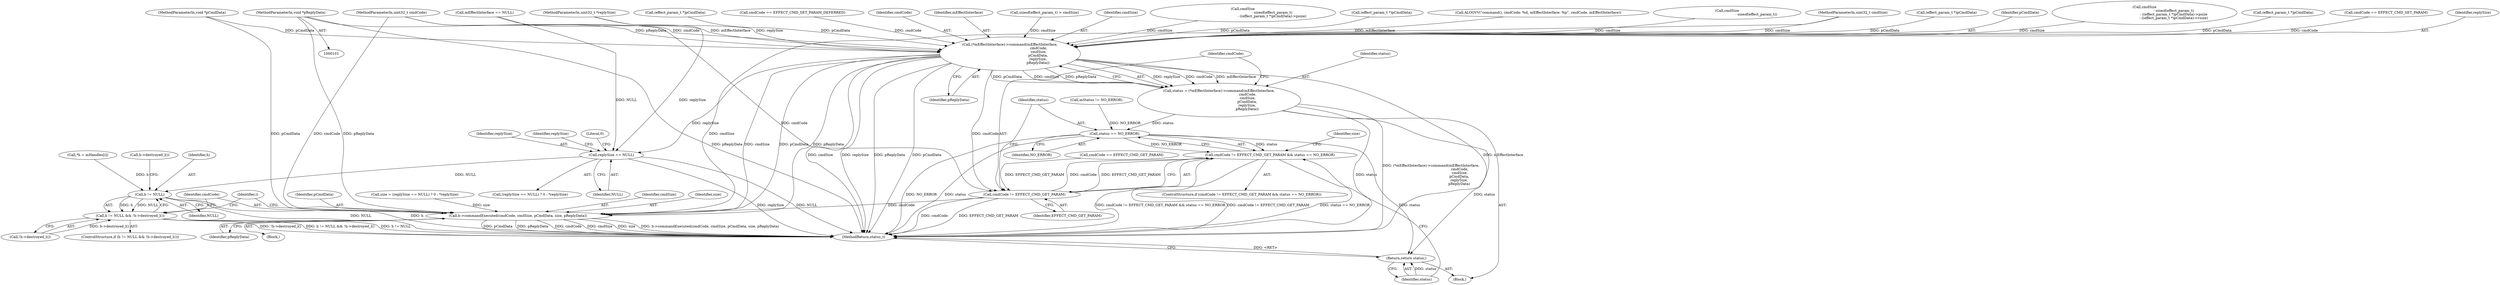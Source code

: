 digraph "0_Android_c894aa36be535886a8e5ff02cdbcd07dd24618f6@pointer" {
"1000106" [label="(MethodParameterIn,void *pReplyData)"];
"1000239" [label="(Call,(*mEffectInterface)->command(mEffectInterface,\n                                                    cmdCode,\n                                                    cmdSize,\n                                                   pCmdData,\n                                                   replySize,\n                                                   pReplyData))"];
"1000237" [label="(Call,status = (*mEffectInterface)->command(mEffectInterface,\n                                                    cmdCode,\n                                                    cmdSize,\n                                                   pCmdData,\n                                                   replySize,\n                                                   pReplyData))"];
"1000251" [label="(Call,status == NO_ERROR)"];
"1000247" [label="(Call,cmdCode != EFFECT_CMD_GET_PARAM && status == NO_ERROR)"];
"1000296" [label="(Return,return status;)"];
"1000248" [label="(Call,cmdCode != EFFECT_CMD_GET_PARAM)"];
"1000290" [label="(Call,h->commandExecuted(cmdCode, cmdSize, pCmdData, size, pReplyData))"];
"1000259" [label="(Call,replySize == NULL)"];
"1000284" [label="(Call,h != NULL)"];
"1000283" [label="(Call,h != NULL && !h->destroyed_l())"];
"1000103" [label="(MethodParameterIn,uint32_t cmdSize)"];
"1000297" [label="(Identifier,status)"];
"1000109" [label="(Call,ALOGVV(\"command(), cmdCode: %d, mEffectInterface: %p\", cmdCode, mEffectInterface))"];
"1000250" [label="(Identifier,EFFECT_CMD_GET_PARAM)"];
"1000287" [label="(Call,!h->destroyed_l())"];
"1000260" [label="(Identifier,replySize)"];
"1000181" [label="(Call,cmdSize\n                                                     - sizeof(effect_param_t))"];
"1000177" [label="(Call,(effect_param_t *)pCmdData)"];
"1000256" [label="(Call,size = (replySize == NULL) ? 0 : *replySize)"];
"1000245" [label="(Identifier,pReplyData)"];
"1000243" [label="(Identifier,pCmdData)"];
"1000118" [label="(Call,mEffectInterface == NULL)"];
"1000213" [label="(Call,cmdSize\n                                                     - sizeof(effect_param_t)\n                                                     - ((effect_param_t *)pCmdData)->psize\n                                                     - ((effect_param_t *)pCmdData)->vsize)"];
"1000104" [label="(MethodParameterIn,void *pCmdData)"];
"1000237" [label="(Call,status = (*mEffectInterface)->command(mEffectInterface,\n                                                    cmdCode,\n                                                    cmdSize,\n                                                   pCmdData,\n                                                   replySize,\n                                                   pReplyData))"];
"1000274" [label="(Identifier,i)"];
"1000292" [label="(Identifier,cmdSize)"];
"1000246" [label="(ControlStructure,if (cmdCode != EFFECT_CMD_GET_PARAM && status == NO_ERROR))"];
"1000198" [label="(Call,(effect_param_t *)pCmdData)"];
"1000283" [label="(Call,h != NULL && !h->destroyed_l())"];
"1000294" [label="(Identifier,size)"];
"1000264" [label="(Identifier,replySize)"];
"1000163" [label="(Call,cmdCode == EFFECT_CMD_SET_PARAM)"];
"1000262" [label="(Literal,0)"];
"1000244" [label="(Identifier,replySize)"];
"1000225" [label="(Call,(effect_param_t *)pCmdData)"];
"1000259" [label="(Call,replySize == NULL)"];
"1000257" [label="(Identifier,size)"];
"1000295" [label="(Identifier,pReplyData)"];
"1000251" [label="(Call,status == NO_ERROR)"];
"1000258" [label="(Call,(replySize == NULL) ? 0 : *replySize)"];
"1000261" [label="(Identifier,NULL)"];
"1000166" [label="(Call,cmdCode == EFFECT_CMD_SET_PARAM_DEFERRED)"];
"1000293" [label="(Identifier,pCmdData)"];
"1000241" [label="(Identifier,cmdCode)"];
"1000105" [label="(MethodParameterIn,uint32_t *replySize)"];
"1000284" [label="(Call,h != NULL)"];
"1000240" [label="(Identifier,mEffectInterface)"];
"1000170" [label="(Call,sizeof(effect_param_t) > cmdSize)"];
"1000253" [label="(Identifier,NO_ERROR)"];
"1000242" [label="(Identifier,cmdSize)"];
"1000248" [label="(Call,cmdCode != EFFECT_CMD_GET_PARAM)"];
"1000277" [label="(Call,*h = mHandles[i])"];
"1000298" [label="(MethodReturn,status_t)"];
"1000102" [label="(MethodParameterIn,uint32_t cmdCode)"];
"1000249" [label="(Identifier,cmdCode)"];
"1000288" [label="(Call,h->destroyed_l())"];
"1000107" [label="(Block,)"];
"1000247" [label="(Call,cmdCode != EFFECT_CMD_GET_PARAM && status == NO_ERROR)"];
"1000291" [label="(Identifier,cmdCode)"];
"1000285" [label="(Identifier,h)"];
"1000106" [label="(MethodParameterIn,void *pReplyData)"];
"1000286" [label="(Identifier,NULL)"];
"1000192" [label="(Call,cmdSize\n                                                     - sizeof(effect_param_t)\n                                                     - ((effect_param_t *)pCmdData)->psize)"];
"1000296" [label="(Return,return status;)"];
"1000239" [label="(Call,(*mEffectInterface)->command(mEffectInterface,\n                                                    cmdCode,\n                                                    cmdSize,\n                                                   pCmdData,\n                                                   replySize,\n                                                   pReplyData))"];
"1000125" [label="(Call,mStatus != NO_ERROR)"];
"1000133" [label="(Call,cmdCode == EFFECT_CMD_GET_PARAM)"];
"1000289" [label="(Block,)"];
"1000290" [label="(Call,h->commandExecuted(cmdCode, cmdSize, pCmdData, size, pReplyData))"];
"1000252" [label="(Identifier,status)"];
"1000238" [label="(Identifier,status)"];
"1000144" [label="(Call,(effect_param_t *)pCmdData)"];
"1000282" [label="(ControlStructure,if (h != NULL && !h->destroyed_l()))"];
"1000106" -> "1000101"  [label="AST: "];
"1000106" -> "1000298"  [label="DDG: pReplyData"];
"1000106" -> "1000239"  [label="DDG: pReplyData"];
"1000106" -> "1000290"  [label="DDG: pReplyData"];
"1000239" -> "1000237"  [label="AST: "];
"1000239" -> "1000245"  [label="CFG: "];
"1000240" -> "1000239"  [label="AST: "];
"1000241" -> "1000239"  [label="AST: "];
"1000242" -> "1000239"  [label="AST: "];
"1000243" -> "1000239"  [label="AST: "];
"1000244" -> "1000239"  [label="AST: "];
"1000245" -> "1000239"  [label="AST: "];
"1000237" -> "1000239"  [label="CFG: "];
"1000239" -> "1000298"  [label="DDG: mEffectInterface"];
"1000239" -> "1000298"  [label="DDG: cmdSize"];
"1000239" -> "1000298"  [label="DDG: replySize"];
"1000239" -> "1000298"  [label="DDG: pReplyData"];
"1000239" -> "1000298"  [label="DDG: pCmdData"];
"1000239" -> "1000237"  [label="DDG: replySize"];
"1000239" -> "1000237"  [label="DDG: cmdCode"];
"1000239" -> "1000237"  [label="DDG: mEffectInterface"];
"1000239" -> "1000237"  [label="DDG: pCmdData"];
"1000239" -> "1000237"  [label="DDG: cmdSize"];
"1000239" -> "1000237"  [label="DDG: pReplyData"];
"1000109" -> "1000239"  [label="DDG: mEffectInterface"];
"1000118" -> "1000239"  [label="DDG: mEffectInterface"];
"1000163" -> "1000239"  [label="DDG: cmdCode"];
"1000166" -> "1000239"  [label="DDG: cmdCode"];
"1000102" -> "1000239"  [label="DDG: cmdCode"];
"1000181" -> "1000239"  [label="DDG: cmdSize"];
"1000213" -> "1000239"  [label="DDG: cmdSize"];
"1000192" -> "1000239"  [label="DDG: cmdSize"];
"1000170" -> "1000239"  [label="DDG: cmdSize"];
"1000103" -> "1000239"  [label="DDG: cmdSize"];
"1000225" -> "1000239"  [label="DDG: pCmdData"];
"1000198" -> "1000239"  [label="DDG: pCmdData"];
"1000144" -> "1000239"  [label="DDG: pCmdData"];
"1000177" -> "1000239"  [label="DDG: pCmdData"];
"1000104" -> "1000239"  [label="DDG: pCmdData"];
"1000105" -> "1000239"  [label="DDG: replySize"];
"1000239" -> "1000248"  [label="DDG: cmdCode"];
"1000239" -> "1000259"  [label="DDG: replySize"];
"1000239" -> "1000290"  [label="DDG: cmdSize"];
"1000239" -> "1000290"  [label="DDG: pCmdData"];
"1000239" -> "1000290"  [label="DDG: pReplyData"];
"1000237" -> "1000107"  [label="AST: "];
"1000238" -> "1000237"  [label="AST: "];
"1000249" -> "1000237"  [label="CFG: "];
"1000237" -> "1000298"  [label="DDG: (*mEffectInterface)->command(mEffectInterface,\n                                                    cmdCode,\n                                                    cmdSize,\n                                                   pCmdData,\n                                                   replySize,\n                                                   pReplyData)"];
"1000237" -> "1000298"  [label="DDG: status"];
"1000237" -> "1000251"  [label="DDG: status"];
"1000237" -> "1000296"  [label="DDG: status"];
"1000251" -> "1000247"  [label="AST: "];
"1000251" -> "1000253"  [label="CFG: "];
"1000252" -> "1000251"  [label="AST: "];
"1000253" -> "1000251"  [label="AST: "];
"1000247" -> "1000251"  [label="CFG: "];
"1000251" -> "1000298"  [label="DDG: NO_ERROR"];
"1000251" -> "1000298"  [label="DDG: status"];
"1000251" -> "1000247"  [label="DDG: status"];
"1000251" -> "1000247"  [label="DDG: NO_ERROR"];
"1000125" -> "1000251"  [label="DDG: NO_ERROR"];
"1000251" -> "1000296"  [label="DDG: status"];
"1000247" -> "1000246"  [label="AST: "];
"1000247" -> "1000248"  [label="CFG: "];
"1000248" -> "1000247"  [label="AST: "];
"1000257" -> "1000247"  [label="CFG: "];
"1000297" -> "1000247"  [label="CFG: "];
"1000247" -> "1000298"  [label="DDG: cmdCode != EFFECT_CMD_GET_PARAM"];
"1000247" -> "1000298"  [label="DDG: status == NO_ERROR"];
"1000247" -> "1000298"  [label="DDG: cmdCode != EFFECT_CMD_GET_PARAM && status == NO_ERROR"];
"1000248" -> "1000247"  [label="DDG: cmdCode"];
"1000248" -> "1000247"  [label="DDG: EFFECT_CMD_GET_PARAM"];
"1000296" -> "1000107"  [label="AST: "];
"1000296" -> "1000297"  [label="CFG: "];
"1000297" -> "1000296"  [label="AST: "];
"1000298" -> "1000296"  [label="CFG: "];
"1000296" -> "1000298"  [label="DDG: <RET>"];
"1000297" -> "1000296"  [label="DDG: status"];
"1000248" -> "1000250"  [label="CFG: "];
"1000249" -> "1000248"  [label="AST: "];
"1000250" -> "1000248"  [label="AST: "];
"1000252" -> "1000248"  [label="CFG: "];
"1000248" -> "1000298"  [label="DDG: EFFECT_CMD_GET_PARAM"];
"1000248" -> "1000298"  [label="DDG: cmdCode"];
"1000102" -> "1000248"  [label="DDG: cmdCode"];
"1000133" -> "1000248"  [label="DDG: EFFECT_CMD_GET_PARAM"];
"1000248" -> "1000290"  [label="DDG: cmdCode"];
"1000290" -> "1000289"  [label="AST: "];
"1000290" -> "1000295"  [label="CFG: "];
"1000291" -> "1000290"  [label="AST: "];
"1000292" -> "1000290"  [label="AST: "];
"1000293" -> "1000290"  [label="AST: "];
"1000294" -> "1000290"  [label="AST: "];
"1000295" -> "1000290"  [label="AST: "];
"1000274" -> "1000290"  [label="CFG: "];
"1000290" -> "1000298"  [label="DDG: cmdCode"];
"1000290" -> "1000298"  [label="DDG: cmdSize"];
"1000290" -> "1000298"  [label="DDG: size"];
"1000290" -> "1000298"  [label="DDG: h->commandExecuted(cmdCode, cmdSize, pCmdData, size, pReplyData)"];
"1000290" -> "1000298"  [label="DDG: pCmdData"];
"1000290" -> "1000298"  [label="DDG: pReplyData"];
"1000102" -> "1000290"  [label="DDG: cmdCode"];
"1000103" -> "1000290"  [label="DDG: cmdSize"];
"1000104" -> "1000290"  [label="DDG: pCmdData"];
"1000256" -> "1000290"  [label="DDG: size"];
"1000259" -> "1000258"  [label="AST: "];
"1000259" -> "1000261"  [label="CFG: "];
"1000260" -> "1000259"  [label="AST: "];
"1000261" -> "1000259"  [label="AST: "];
"1000262" -> "1000259"  [label="CFG: "];
"1000264" -> "1000259"  [label="CFG: "];
"1000259" -> "1000298"  [label="DDG: replySize"];
"1000259" -> "1000298"  [label="DDG: NULL"];
"1000105" -> "1000259"  [label="DDG: replySize"];
"1000118" -> "1000259"  [label="DDG: NULL"];
"1000259" -> "1000284"  [label="DDG: NULL"];
"1000284" -> "1000283"  [label="AST: "];
"1000284" -> "1000286"  [label="CFG: "];
"1000285" -> "1000284"  [label="AST: "];
"1000286" -> "1000284"  [label="AST: "];
"1000288" -> "1000284"  [label="CFG: "];
"1000283" -> "1000284"  [label="CFG: "];
"1000284" -> "1000298"  [label="DDG: NULL"];
"1000284" -> "1000298"  [label="DDG: h"];
"1000284" -> "1000283"  [label="DDG: h"];
"1000284" -> "1000283"  [label="DDG: NULL"];
"1000277" -> "1000284"  [label="DDG: h"];
"1000283" -> "1000282"  [label="AST: "];
"1000283" -> "1000287"  [label="CFG: "];
"1000287" -> "1000283"  [label="AST: "];
"1000291" -> "1000283"  [label="CFG: "];
"1000274" -> "1000283"  [label="CFG: "];
"1000283" -> "1000298"  [label="DDG: h != NULL"];
"1000283" -> "1000298"  [label="DDG: !h->destroyed_l()"];
"1000283" -> "1000298"  [label="DDG: h != NULL && !h->destroyed_l()"];
"1000287" -> "1000283"  [label="DDG: h->destroyed_l()"];
}
